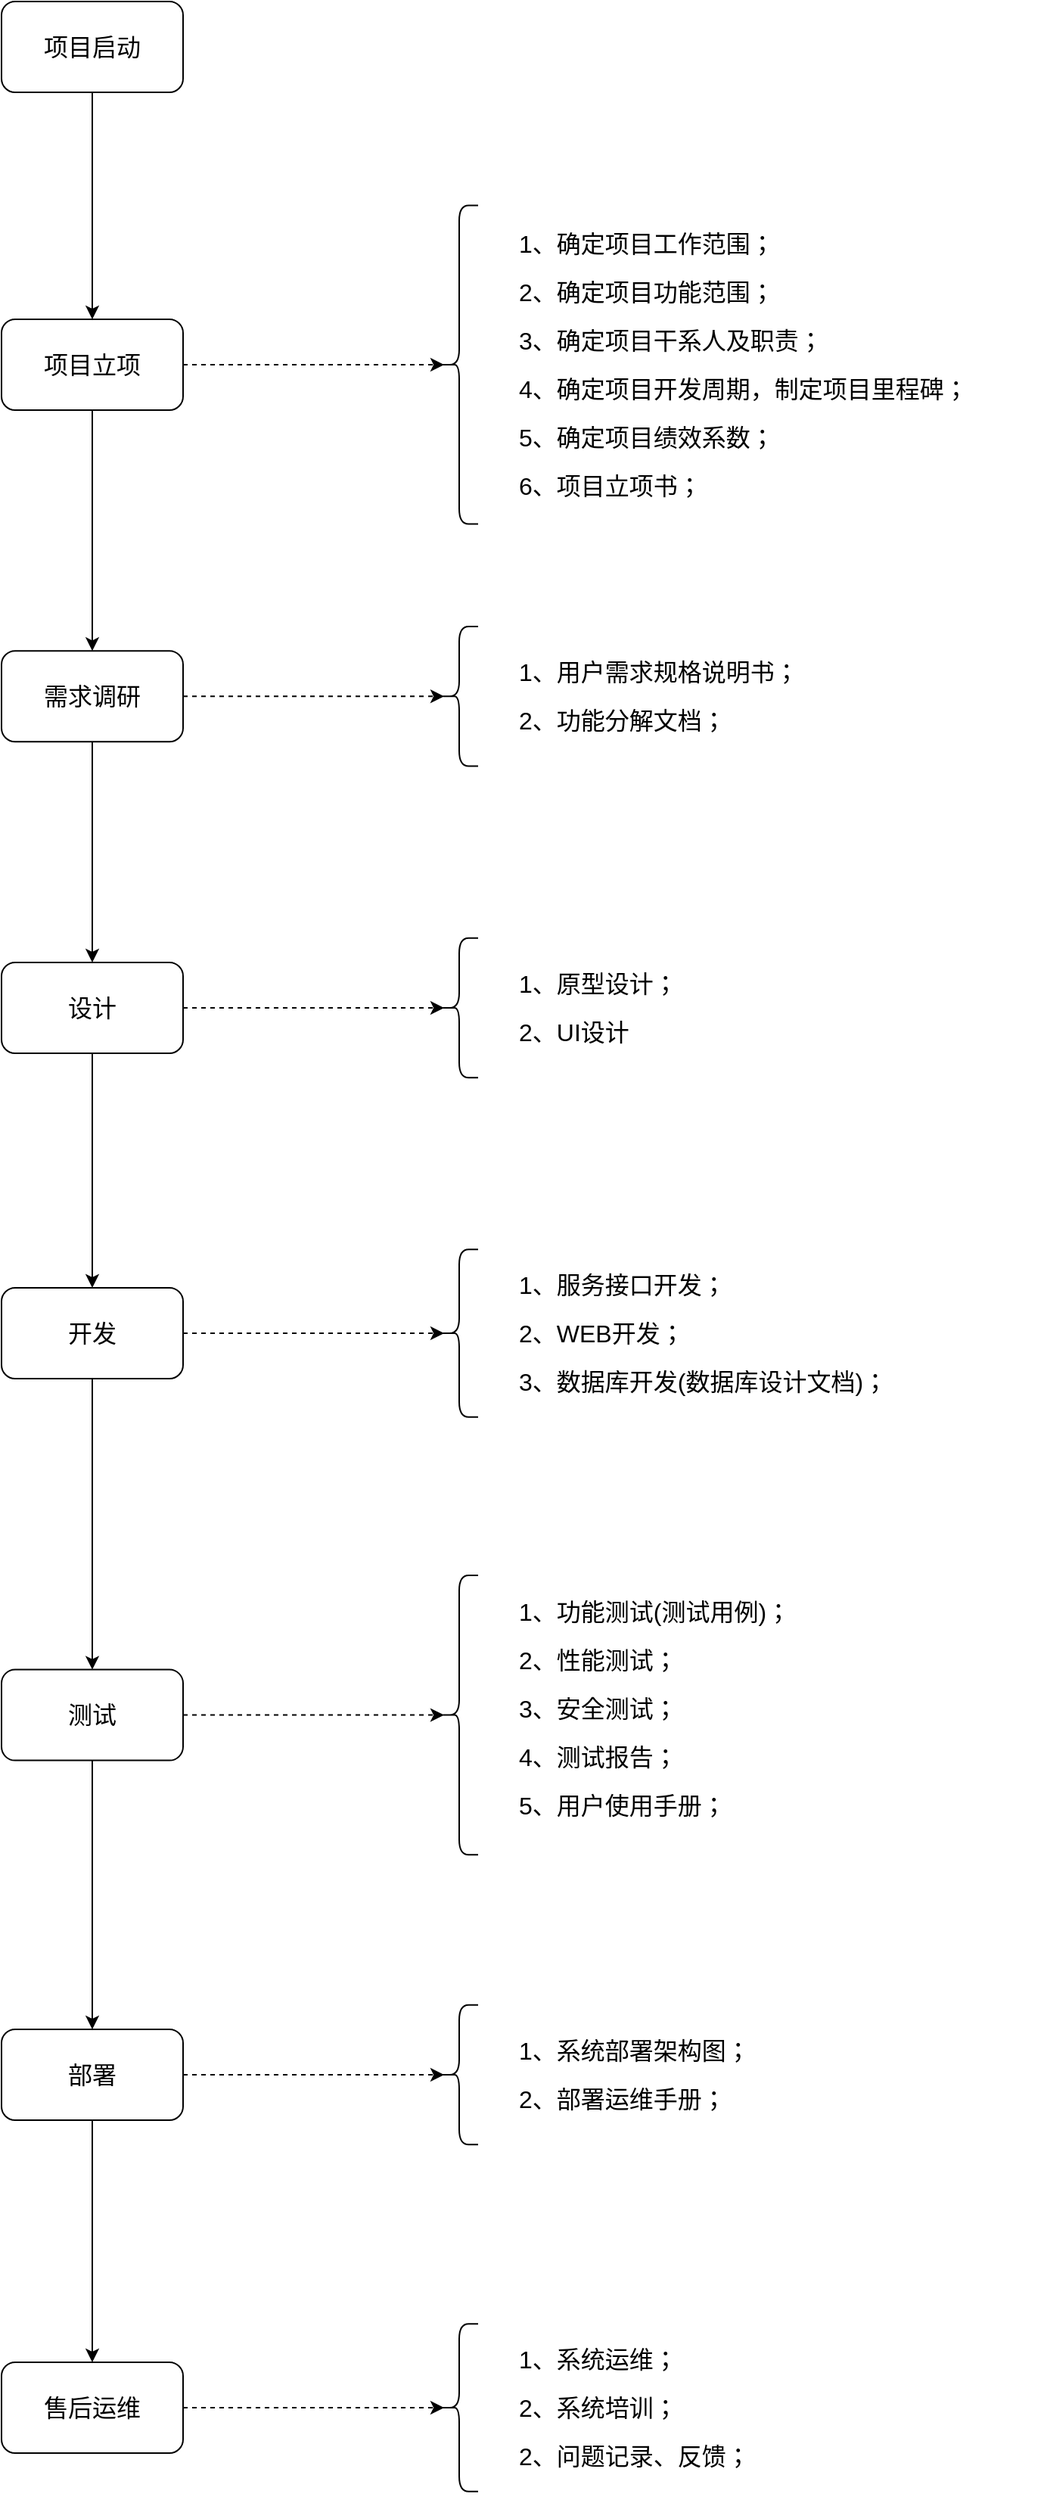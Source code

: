 <mxfile version="22.1.8" type="github">
  <diagram name="第 1 页" id="CrEvW9pFzBhu908rF6s5">
    <mxGraphModel dx="1434" dy="892" grid="1" gridSize="10" guides="1" tooltips="1" connect="1" arrows="1" fold="1" page="1" pageScale="1" pageWidth="827" pageHeight="1169" math="0" shadow="0">
      <root>
        <mxCell id="0" />
        <mxCell id="1" parent="0" />
        <mxCell id="GFlxzyXbFYNbmDDl-b3X-3" value="" style="edgeStyle=orthogonalEdgeStyle;rounded=0;orthogonalLoop=1;jettySize=auto;html=1;fontSize=16;" parent="1" source="GFlxzyXbFYNbmDDl-b3X-1" target="GFlxzyXbFYNbmDDl-b3X-2" edge="1">
          <mxGeometry relative="1" as="geometry" />
        </mxCell>
        <mxCell id="GFlxzyXbFYNbmDDl-b3X-1" value="项目启动" style="rounded=1;whiteSpace=wrap;html=1;fontSize=16;" parent="1" vertex="1">
          <mxGeometry x="106" y="77" width="120" height="60" as="geometry" />
        </mxCell>
        <mxCell id="GFlxzyXbFYNbmDDl-b3X-5" value="" style="edgeStyle=orthogonalEdgeStyle;rounded=0;orthogonalLoop=1;jettySize=auto;html=1;fontSize=16;" parent="1" source="GFlxzyXbFYNbmDDl-b3X-2" target="GFlxzyXbFYNbmDDl-b3X-4" edge="1">
          <mxGeometry relative="1" as="geometry" />
        </mxCell>
        <mxCell id="GFlxzyXbFYNbmDDl-b3X-2" value="项目立项" style="whiteSpace=wrap;html=1;rounded=1;fontSize=16;" parent="1" vertex="1">
          <mxGeometry x="106" y="287" width="120" height="60" as="geometry" />
        </mxCell>
        <mxCell id="GFlxzyXbFYNbmDDl-b3X-7" value="" style="edgeStyle=orthogonalEdgeStyle;rounded=0;orthogonalLoop=1;jettySize=auto;html=1;fontSize=16;" parent="1" source="GFlxzyXbFYNbmDDl-b3X-4" target="GFlxzyXbFYNbmDDl-b3X-6" edge="1">
          <mxGeometry relative="1" as="geometry" />
        </mxCell>
        <mxCell id="GFlxzyXbFYNbmDDl-b3X-4" value="需求调研" style="whiteSpace=wrap;html=1;rounded=1;fontSize=16;" parent="1" vertex="1">
          <mxGeometry x="106" y="506.15" width="120" height="60" as="geometry" />
        </mxCell>
        <mxCell id="GFlxzyXbFYNbmDDl-b3X-9" value="" style="edgeStyle=orthogonalEdgeStyle;rounded=0;orthogonalLoop=1;jettySize=auto;html=1;fontSize=16;" parent="1" source="GFlxzyXbFYNbmDDl-b3X-6" target="GFlxzyXbFYNbmDDl-b3X-8" edge="1">
          <mxGeometry relative="1" as="geometry" />
        </mxCell>
        <mxCell id="GFlxzyXbFYNbmDDl-b3X-6" value="设计" style="whiteSpace=wrap;html=1;rounded=1;fontSize=16;" parent="1" vertex="1">
          <mxGeometry x="106" y="712" width="120" height="60" as="geometry" />
        </mxCell>
        <mxCell id="GFlxzyXbFYNbmDDl-b3X-11" value="" style="edgeStyle=orthogonalEdgeStyle;rounded=0;orthogonalLoop=1;jettySize=auto;html=1;fontSize=16;" parent="1" source="GFlxzyXbFYNbmDDl-b3X-8" target="GFlxzyXbFYNbmDDl-b3X-10" edge="1">
          <mxGeometry relative="1" as="geometry" />
        </mxCell>
        <mxCell id="GFlxzyXbFYNbmDDl-b3X-8" value="开发" style="whiteSpace=wrap;html=1;rounded=1;fontSize=16;" parent="1" vertex="1">
          <mxGeometry x="106" y="927" width="120" height="60" as="geometry" />
        </mxCell>
        <mxCell id="GFlxzyXbFYNbmDDl-b3X-13" value="" style="edgeStyle=orthogonalEdgeStyle;rounded=0;orthogonalLoop=1;jettySize=auto;html=1;fontSize=16;" parent="1" source="GFlxzyXbFYNbmDDl-b3X-10" target="GFlxzyXbFYNbmDDl-b3X-12" edge="1">
          <mxGeometry relative="1" as="geometry" />
        </mxCell>
        <mxCell id="GFlxzyXbFYNbmDDl-b3X-10" value="测试" style="whiteSpace=wrap;html=1;rounded=1;fontSize=16;" parent="1" vertex="1">
          <mxGeometry x="106" y="1179.31" width="120" height="60" as="geometry" />
        </mxCell>
        <mxCell id="GFlxzyXbFYNbmDDl-b3X-15" value="" style="edgeStyle=orthogonalEdgeStyle;rounded=0;orthogonalLoop=1;jettySize=auto;html=1;fontSize=16;" parent="1" source="GFlxzyXbFYNbmDDl-b3X-12" target="GFlxzyXbFYNbmDDl-b3X-14" edge="1">
          <mxGeometry relative="1" as="geometry" />
        </mxCell>
        <mxCell id="GFlxzyXbFYNbmDDl-b3X-12" value="部署" style="whiteSpace=wrap;html=1;rounded=1;fontSize=16;" parent="1" vertex="1">
          <mxGeometry x="106" y="1417" width="120" height="60" as="geometry" />
        </mxCell>
        <mxCell id="GFlxzyXbFYNbmDDl-b3X-14" value="售后运维" style="whiteSpace=wrap;html=1;rounded=1;fontSize=16;" parent="1" vertex="1">
          <mxGeometry x="106" y="1637" width="120" height="60" as="geometry" />
        </mxCell>
        <mxCell id="GFlxzyXbFYNbmDDl-b3X-17" style="edgeStyle=orthogonalEdgeStyle;rounded=0;orthogonalLoop=1;jettySize=auto;html=1;exitX=1;exitY=0.5;exitDx=0;exitDy=0;entryX=0.1;entryY=0.5;entryDx=0;entryDy=0;entryPerimeter=0;fontSize=16;dashed=1;startArrow=none;startFill=0;" parent="1" source="GFlxzyXbFYNbmDDl-b3X-2" target="GFlxzyXbFYNbmDDl-b3X-16" edge="1">
          <mxGeometry relative="1" as="geometry" />
        </mxCell>
        <mxCell id="GFlxzyXbFYNbmDDl-b3X-23" value="" style="group;fontSize=16;" parent="1" vertex="1" connectable="0">
          <mxGeometry x="396" y="203" width="400" height="228" as="geometry" />
        </mxCell>
        <mxCell id="GFlxzyXbFYNbmDDl-b3X-16" value="" style="shape=curlyBracket;whiteSpace=wrap;html=1;rounded=1;labelPosition=left;verticalLabelPosition=middle;align=right;verticalAlign=middle;fontSize=16;" parent="GFlxzyXbFYNbmDDl-b3X-23" vertex="1">
          <mxGeometry y="8.769" width="25" height="210.462" as="geometry" />
        </mxCell>
        <mxCell id="GFlxzyXbFYNbmDDl-b3X-21" value="&lt;p style=&quot;line-height: 100%;&quot;&gt;1、确定项目工作范围；&lt;/p&gt;&lt;p style=&quot;line-height: 100%;&quot;&gt;2、确定项目功能范围；&lt;/p&gt;&lt;p style=&quot;line-height: 100%;&quot;&gt;3、确定项目干系人及职责；&lt;/p&gt;&lt;p style=&quot;line-height: 100%;&quot;&gt;4、确定项目开发周期，制定项目里程碑；&lt;/p&gt;&lt;p style=&quot;line-height: 100%;&quot;&gt;5、确定项目绩效系数；&lt;/p&gt;&lt;p style=&quot;line-height: 100%;&quot;&gt;6、项目立项书；&lt;/p&gt;" style="text;html=1;strokeColor=none;fillColor=none;align=left;verticalAlign=middle;whiteSpace=wrap;rounded=0;horizontal=1;fontSize=16;" parent="GFlxzyXbFYNbmDDl-b3X-23" vertex="1">
          <mxGeometry x="50" width="350" height="228" as="geometry" />
        </mxCell>
        <mxCell id="GFlxzyXbFYNbmDDl-b3X-26" style="edgeStyle=orthogonalEdgeStyle;rounded=0;orthogonalLoop=1;jettySize=auto;html=1;entryX=0.1;entryY=0.5;entryDx=0;entryDy=0;entryPerimeter=0;fontSize=16;dashed=1;" parent="1" source="GFlxzyXbFYNbmDDl-b3X-4" target="HhBOS2dgm90hjr-vvZMC-8" edge="1">
          <mxGeometry relative="1" as="geometry">
            <mxPoint x="398.96" y="520" as="targetPoint" />
          </mxGeometry>
        </mxCell>
        <mxCell id="GFlxzyXbFYNbmDDl-b3X-32" style="edgeStyle=orthogonalEdgeStyle;rounded=0;orthogonalLoop=1;jettySize=auto;html=1;entryX=0.1;entryY=0.5;entryDx=0;entryDy=0;entryPerimeter=0;fontSize=16;dashed=1;" parent="1" source="GFlxzyXbFYNbmDDl-b3X-6" target="HhBOS2dgm90hjr-vvZMC-20" edge="1">
          <mxGeometry relative="1" as="geometry">
            <mxPoint x="408" y="660" as="targetPoint" />
          </mxGeometry>
        </mxCell>
        <mxCell id="GFlxzyXbFYNbmDDl-b3X-36" style="edgeStyle=orthogonalEdgeStyle;rounded=0;orthogonalLoop=1;jettySize=auto;html=1;fontSize=16;entryX=0.1;entryY=0.5;entryDx=0;entryDy=0;entryPerimeter=0;dashed=1;" parent="1" source="GFlxzyXbFYNbmDDl-b3X-8" target="HhBOS2dgm90hjr-vvZMC-29" edge="1">
          <mxGeometry relative="1" as="geometry">
            <mxPoint x="566" y="717" as="targetPoint" />
          </mxGeometry>
        </mxCell>
        <mxCell id="GFlxzyXbFYNbmDDl-b3X-40" style="edgeStyle=orthogonalEdgeStyle;rounded=0;orthogonalLoop=1;jettySize=auto;html=1;fontSize=16;entryX=0.1;entryY=0.5;entryDx=0;entryDy=0;entryPerimeter=0;dashed=1;" parent="1" source="GFlxzyXbFYNbmDDl-b3X-10" target="HhBOS2dgm90hjr-vvZMC-32" edge="1">
          <mxGeometry relative="1" as="geometry">
            <mxPoint x="376" y="977" as="targetPoint" />
          </mxGeometry>
        </mxCell>
        <mxCell id="GFlxzyXbFYNbmDDl-b3X-44" style="edgeStyle=orthogonalEdgeStyle;rounded=0;orthogonalLoop=1;jettySize=auto;html=1;entryX=0.1;entryY=0.5;entryDx=0;entryDy=0;entryPerimeter=0;fontSize=16;dashed=1;" parent="1" source="GFlxzyXbFYNbmDDl-b3X-12" target="HhBOS2dgm90hjr-vvZMC-35" edge="1">
          <mxGeometry relative="1" as="geometry">
            <mxPoint x="398" y="1080.5" as="targetPoint" />
          </mxGeometry>
        </mxCell>
        <mxCell id="HhBOS2dgm90hjr-vvZMC-4" style="edgeStyle=orthogonalEdgeStyle;rounded=0;orthogonalLoop=1;jettySize=auto;html=1;entryX=0.1;entryY=0.5;entryDx=0;entryDy=0;entryPerimeter=0;fontSize=16;dashed=1;" edge="1" parent="1" source="GFlxzyXbFYNbmDDl-b3X-14" target="HhBOS2dgm90hjr-vvZMC-38">
          <mxGeometry relative="1" as="geometry">
            <mxPoint x="398" y="1219.5" as="targetPoint" />
          </mxGeometry>
        </mxCell>
        <mxCell id="HhBOS2dgm90hjr-vvZMC-7" value="" style="group;fontSize=16;" vertex="1" connectable="0" parent="1">
          <mxGeometry x="396" y="486.15" width="400" height="100" as="geometry" />
        </mxCell>
        <mxCell id="HhBOS2dgm90hjr-vvZMC-8" value="" style="shape=curlyBracket;whiteSpace=wrap;html=1;rounded=1;labelPosition=left;verticalLabelPosition=middle;align=right;verticalAlign=middle;fontSize=16;" vertex="1" parent="HhBOS2dgm90hjr-vvZMC-7">
          <mxGeometry y="3.846" width="25" height="92.308" as="geometry" />
        </mxCell>
        <mxCell id="HhBOS2dgm90hjr-vvZMC-9" value="&lt;p style=&quot;line-height: 100%;&quot;&gt;1、用户需求规格说明书；&lt;/p&gt;&lt;p style=&quot;line-height: 100%;&quot;&gt;2、功能分解文档；&lt;/p&gt;" style="text;html=1;strokeColor=none;fillColor=none;align=left;verticalAlign=middle;whiteSpace=wrap;rounded=0;horizontal=1;fontSize=16;" vertex="1" parent="HhBOS2dgm90hjr-vvZMC-7">
          <mxGeometry x="50" width="350" height="100" as="geometry" />
        </mxCell>
        <mxCell id="HhBOS2dgm90hjr-vvZMC-19" value="" style="group;fontSize=16;" vertex="1" connectable="0" parent="1">
          <mxGeometry x="396" y="692" width="400" height="100" as="geometry" />
        </mxCell>
        <mxCell id="HhBOS2dgm90hjr-vvZMC-20" value="" style="shape=curlyBracket;whiteSpace=wrap;html=1;rounded=1;labelPosition=left;verticalLabelPosition=middle;align=right;verticalAlign=middle;fontSize=16;" vertex="1" parent="HhBOS2dgm90hjr-vvZMC-19">
          <mxGeometry y="3.846" width="25" height="92.308" as="geometry" />
        </mxCell>
        <mxCell id="HhBOS2dgm90hjr-vvZMC-21" value="&lt;p style=&quot;line-height: 100%;&quot;&gt;1、原型设计；&lt;/p&gt;&lt;p style=&quot;line-height: 100%;&quot;&gt;2、UI设计&lt;/p&gt;" style="text;html=1;strokeColor=none;fillColor=none;align=left;verticalAlign=middle;whiteSpace=wrap;rounded=0;horizontal=1;fontSize=16;" vertex="1" parent="HhBOS2dgm90hjr-vvZMC-19">
          <mxGeometry x="50" width="350" height="100" as="geometry" />
        </mxCell>
        <mxCell id="HhBOS2dgm90hjr-vvZMC-28" value="" style="group;fontSize=16;" vertex="1" connectable="0" parent="1">
          <mxGeometry x="396" y="897" width="400" height="120" as="geometry" />
        </mxCell>
        <mxCell id="HhBOS2dgm90hjr-vvZMC-29" value="" style="shape=curlyBracket;whiteSpace=wrap;html=1;rounded=1;labelPosition=left;verticalLabelPosition=middle;align=right;verticalAlign=middle;fontSize=16;" vertex="1" parent="HhBOS2dgm90hjr-vvZMC-28">
          <mxGeometry y="4.615" width="25" height="110.769" as="geometry" />
        </mxCell>
        <mxCell id="HhBOS2dgm90hjr-vvZMC-30" value="&lt;p style=&quot;line-height: 100%;&quot;&gt;1、服务接口开发；&lt;/p&gt;&lt;p style=&quot;line-height: 100%;&quot;&gt;2、WEB开发；&lt;/p&gt;&lt;p style=&quot;line-height: 100%;&quot;&gt;3、数据库开发(数据库设计文档)；&lt;/p&gt;" style="text;html=1;strokeColor=none;fillColor=none;align=left;verticalAlign=middle;whiteSpace=wrap;rounded=0;horizontal=1;fontSize=16;" vertex="1" parent="HhBOS2dgm90hjr-vvZMC-28">
          <mxGeometry x="50" width="350" height="120" as="geometry" />
        </mxCell>
        <mxCell id="HhBOS2dgm90hjr-vvZMC-31" value="" style="group;fontSize=16;" vertex="1" connectable="0" parent="1">
          <mxGeometry x="396" y="1109.31" width="400" height="200" as="geometry" />
        </mxCell>
        <mxCell id="HhBOS2dgm90hjr-vvZMC-32" value="" style="shape=curlyBracket;whiteSpace=wrap;html=1;rounded=1;labelPosition=left;verticalLabelPosition=middle;align=right;verticalAlign=middle;fontSize=16;" vertex="1" parent="HhBOS2dgm90hjr-vvZMC-31">
          <mxGeometry y="7.692" width="25" height="184.615" as="geometry" />
        </mxCell>
        <mxCell id="HhBOS2dgm90hjr-vvZMC-33" value="&lt;p style=&quot;line-height: 100%;&quot;&gt;1、功能测试(测试用例)；&lt;/p&gt;&lt;p style=&quot;line-height: 100%;&quot;&gt;2、性能测试；&lt;/p&gt;&lt;p style=&quot;line-height: 100%;&quot;&gt;3、安全测试；&lt;/p&gt;&lt;p style=&quot;line-height: 100%;&quot;&gt;4、测试报告；&lt;/p&gt;&lt;p style=&quot;line-height: 100%;&quot;&gt;5、用户使用手册；&lt;/p&gt;" style="text;html=1;strokeColor=none;fillColor=none;align=left;verticalAlign=middle;whiteSpace=wrap;rounded=0;horizontal=1;fontSize=16;" vertex="1" parent="HhBOS2dgm90hjr-vvZMC-31">
          <mxGeometry x="50" width="350" height="190.476" as="geometry" />
        </mxCell>
        <mxCell id="HhBOS2dgm90hjr-vvZMC-34" value="" style="group;fontSize=16;" vertex="1" connectable="0" parent="1">
          <mxGeometry x="396" y="1397" width="400" height="100" as="geometry" />
        </mxCell>
        <mxCell id="HhBOS2dgm90hjr-vvZMC-35" value="" style="shape=curlyBracket;whiteSpace=wrap;html=1;rounded=1;labelPosition=left;verticalLabelPosition=middle;align=right;verticalAlign=middle;fontSize=16;" vertex="1" parent="HhBOS2dgm90hjr-vvZMC-34">
          <mxGeometry y="3.846" width="25" height="92.308" as="geometry" />
        </mxCell>
        <mxCell id="HhBOS2dgm90hjr-vvZMC-36" value="&lt;p style=&quot;line-height: 100%;&quot;&gt;1、系统部署架构图；&lt;/p&gt;&lt;p style=&quot;line-height: 100%;&quot;&gt;2、部署运维手册；&lt;/p&gt;" style="text;html=1;strokeColor=none;fillColor=none;align=left;verticalAlign=middle;whiteSpace=wrap;rounded=0;horizontal=1;fontSize=16;" vertex="1" parent="HhBOS2dgm90hjr-vvZMC-34">
          <mxGeometry x="50" width="350" height="100" as="geometry" />
        </mxCell>
        <mxCell id="HhBOS2dgm90hjr-vvZMC-37" value="" style="group;fontSize=16;" vertex="1" connectable="0" parent="1">
          <mxGeometry x="396" y="1607" width="400" height="120" as="geometry" />
        </mxCell>
        <mxCell id="HhBOS2dgm90hjr-vvZMC-38" value="" style="shape=curlyBracket;whiteSpace=wrap;html=1;rounded=1;labelPosition=left;verticalLabelPosition=middle;align=right;verticalAlign=middle;fontSize=16;" vertex="1" parent="HhBOS2dgm90hjr-vvZMC-37">
          <mxGeometry y="4.615" width="25" height="110.769" as="geometry" />
        </mxCell>
        <mxCell id="HhBOS2dgm90hjr-vvZMC-39" value="&lt;p style=&quot;line-height: 100%;&quot;&gt;1、系统运维；&lt;/p&gt;&lt;p style=&quot;line-height: 100%;&quot;&gt;2、系统培训；&lt;/p&gt;&lt;p style=&quot;line-height: 100%;&quot;&gt;2、问题记录、反馈；&lt;/p&gt;" style="text;html=1;strokeColor=none;fillColor=none;align=left;verticalAlign=middle;whiteSpace=wrap;rounded=0;horizontal=1;fontSize=16;" vertex="1" parent="HhBOS2dgm90hjr-vvZMC-37">
          <mxGeometry x="50" width="350" height="120" as="geometry" />
        </mxCell>
      </root>
    </mxGraphModel>
  </diagram>
</mxfile>

